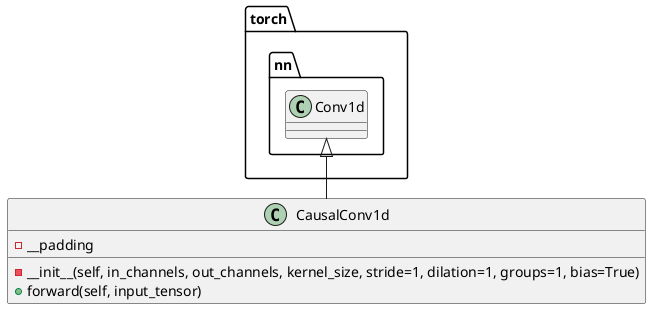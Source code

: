 @startuml
torch.nn.Conv1d <|-- CausalConv1d
class CausalConv1d {
  -__padding
  -__init__(self, in_channels, out_channels, kernel_size, stride=1, dilation=1, groups=1, bias=True)
  +forward(self, input_tensor)
}

@enduml
